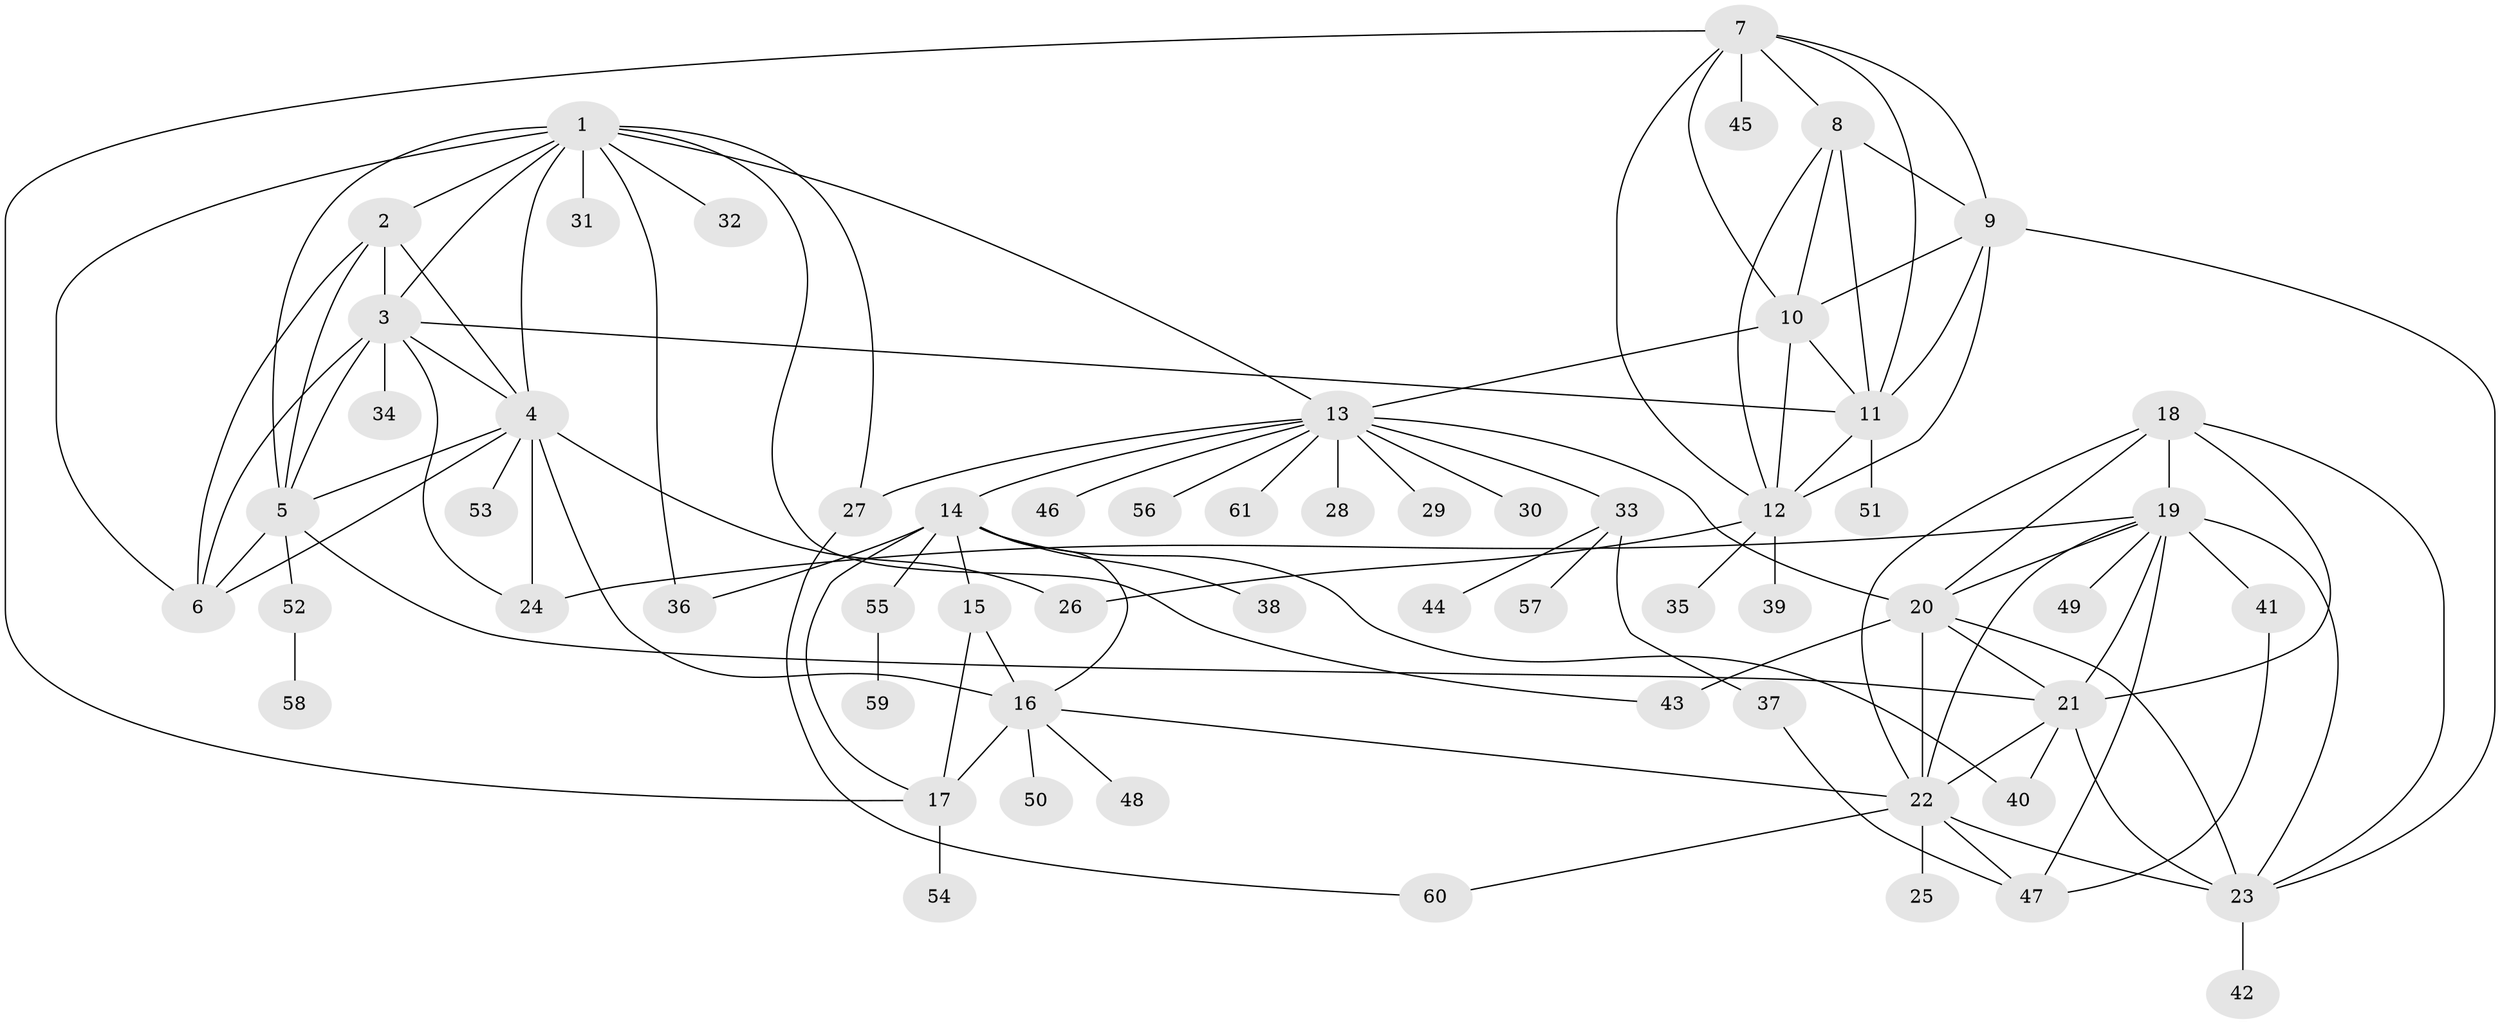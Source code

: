 // original degree distribution, {12: 0.01652892561983471, 6: 0.03305785123966942, 10: 0.04132231404958678, 9: 0.024793388429752067, 7: 0.05785123966942149, 8: 0.03305785123966942, 5: 0.024793388429752067, 11: 0.024793388429752067, 3: 0.03305785123966942, 1: 0.5454545454545454, 2: 0.15702479338842976, 4: 0.008264462809917356}
// Generated by graph-tools (version 1.1) at 2025/37/03/09/25 02:37:45]
// undirected, 61 vertices, 110 edges
graph export_dot {
graph [start="1"]
  node [color=gray90,style=filled];
  1;
  2;
  3;
  4;
  5;
  6;
  7;
  8;
  9;
  10;
  11;
  12;
  13;
  14;
  15;
  16;
  17;
  18;
  19;
  20;
  21;
  22;
  23;
  24;
  25;
  26;
  27;
  28;
  29;
  30;
  31;
  32;
  33;
  34;
  35;
  36;
  37;
  38;
  39;
  40;
  41;
  42;
  43;
  44;
  45;
  46;
  47;
  48;
  49;
  50;
  51;
  52;
  53;
  54;
  55;
  56;
  57;
  58;
  59;
  60;
  61;
  1 -- 2 [weight=1.0];
  1 -- 3 [weight=1.0];
  1 -- 4 [weight=1.0];
  1 -- 5 [weight=1.0];
  1 -- 6 [weight=1.0];
  1 -- 13 [weight=1.0];
  1 -- 27 [weight=1.0];
  1 -- 31 [weight=1.0];
  1 -- 32 [weight=1.0];
  1 -- 36 [weight=1.0];
  1 -- 43 [weight=1.0];
  2 -- 3 [weight=1.0];
  2 -- 4 [weight=1.0];
  2 -- 5 [weight=1.0];
  2 -- 6 [weight=1.0];
  3 -- 4 [weight=1.0];
  3 -- 5 [weight=1.0];
  3 -- 6 [weight=1.0];
  3 -- 11 [weight=1.0];
  3 -- 24 [weight=1.0];
  3 -- 34 [weight=2.0];
  4 -- 5 [weight=1.0];
  4 -- 6 [weight=2.0];
  4 -- 16 [weight=1.0];
  4 -- 24 [weight=1.0];
  4 -- 26 [weight=1.0];
  4 -- 53 [weight=1.0];
  5 -- 6 [weight=1.0];
  5 -- 21 [weight=1.0];
  5 -- 52 [weight=2.0];
  7 -- 8 [weight=1.0];
  7 -- 9 [weight=1.0];
  7 -- 10 [weight=1.0];
  7 -- 11 [weight=1.0];
  7 -- 12 [weight=1.0];
  7 -- 17 [weight=1.0];
  7 -- 45 [weight=1.0];
  8 -- 9 [weight=1.0];
  8 -- 10 [weight=1.0];
  8 -- 11 [weight=1.0];
  8 -- 12 [weight=2.0];
  9 -- 10 [weight=1.0];
  9 -- 11 [weight=1.0];
  9 -- 12 [weight=1.0];
  9 -- 23 [weight=1.0];
  10 -- 11 [weight=1.0];
  10 -- 12 [weight=1.0];
  10 -- 13 [weight=1.0];
  11 -- 12 [weight=1.0];
  11 -- 51 [weight=3.0];
  12 -- 26 [weight=1.0];
  12 -- 35 [weight=1.0];
  12 -- 39 [weight=3.0];
  13 -- 14 [weight=1.0];
  13 -- 20 [weight=1.0];
  13 -- 27 [weight=2.0];
  13 -- 28 [weight=1.0];
  13 -- 29 [weight=3.0];
  13 -- 30 [weight=1.0];
  13 -- 33 [weight=1.0];
  13 -- 46 [weight=1.0];
  13 -- 56 [weight=1.0];
  13 -- 61 [weight=1.0];
  14 -- 15 [weight=1.0];
  14 -- 16 [weight=3.0];
  14 -- 17 [weight=1.0];
  14 -- 36 [weight=1.0];
  14 -- 38 [weight=1.0];
  14 -- 40 [weight=1.0];
  14 -- 55 [weight=1.0];
  15 -- 16 [weight=4.0];
  15 -- 17 [weight=1.0];
  16 -- 17 [weight=3.0];
  16 -- 22 [weight=1.0];
  16 -- 48 [weight=1.0];
  16 -- 50 [weight=1.0];
  17 -- 54 [weight=1.0];
  18 -- 19 [weight=1.0];
  18 -- 20 [weight=1.0];
  18 -- 21 [weight=1.0];
  18 -- 22 [weight=1.0];
  18 -- 23 [weight=1.0];
  19 -- 20 [weight=1.0];
  19 -- 21 [weight=1.0];
  19 -- 22 [weight=1.0];
  19 -- 23 [weight=1.0];
  19 -- 24 [weight=1.0];
  19 -- 41 [weight=3.0];
  19 -- 47 [weight=1.0];
  19 -- 49 [weight=1.0];
  20 -- 21 [weight=1.0];
  20 -- 22 [weight=1.0];
  20 -- 23 [weight=1.0];
  20 -- 43 [weight=4.0];
  21 -- 22 [weight=1.0];
  21 -- 23 [weight=1.0];
  21 -- 40 [weight=1.0];
  22 -- 23 [weight=1.0];
  22 -- 25 [weight=1.0];
  22 -- 47 [weight=1.0];
  22 -- 60 [weight=1.0];
  23 -- 42 [weight=3.0];
  27 -- 60 [weight=1.0];
  33 -- 37 [weight=1.0];
  33 -- 44 [weight=1.0];
  33 -- 57 [weight=1.0];
  37 -- 47 [weight=1.0];
  41 -- 47 [weight=1.0];
  52 -- 58 [weight=1.0];
  55 -- 59 [weight=1.0];
}
